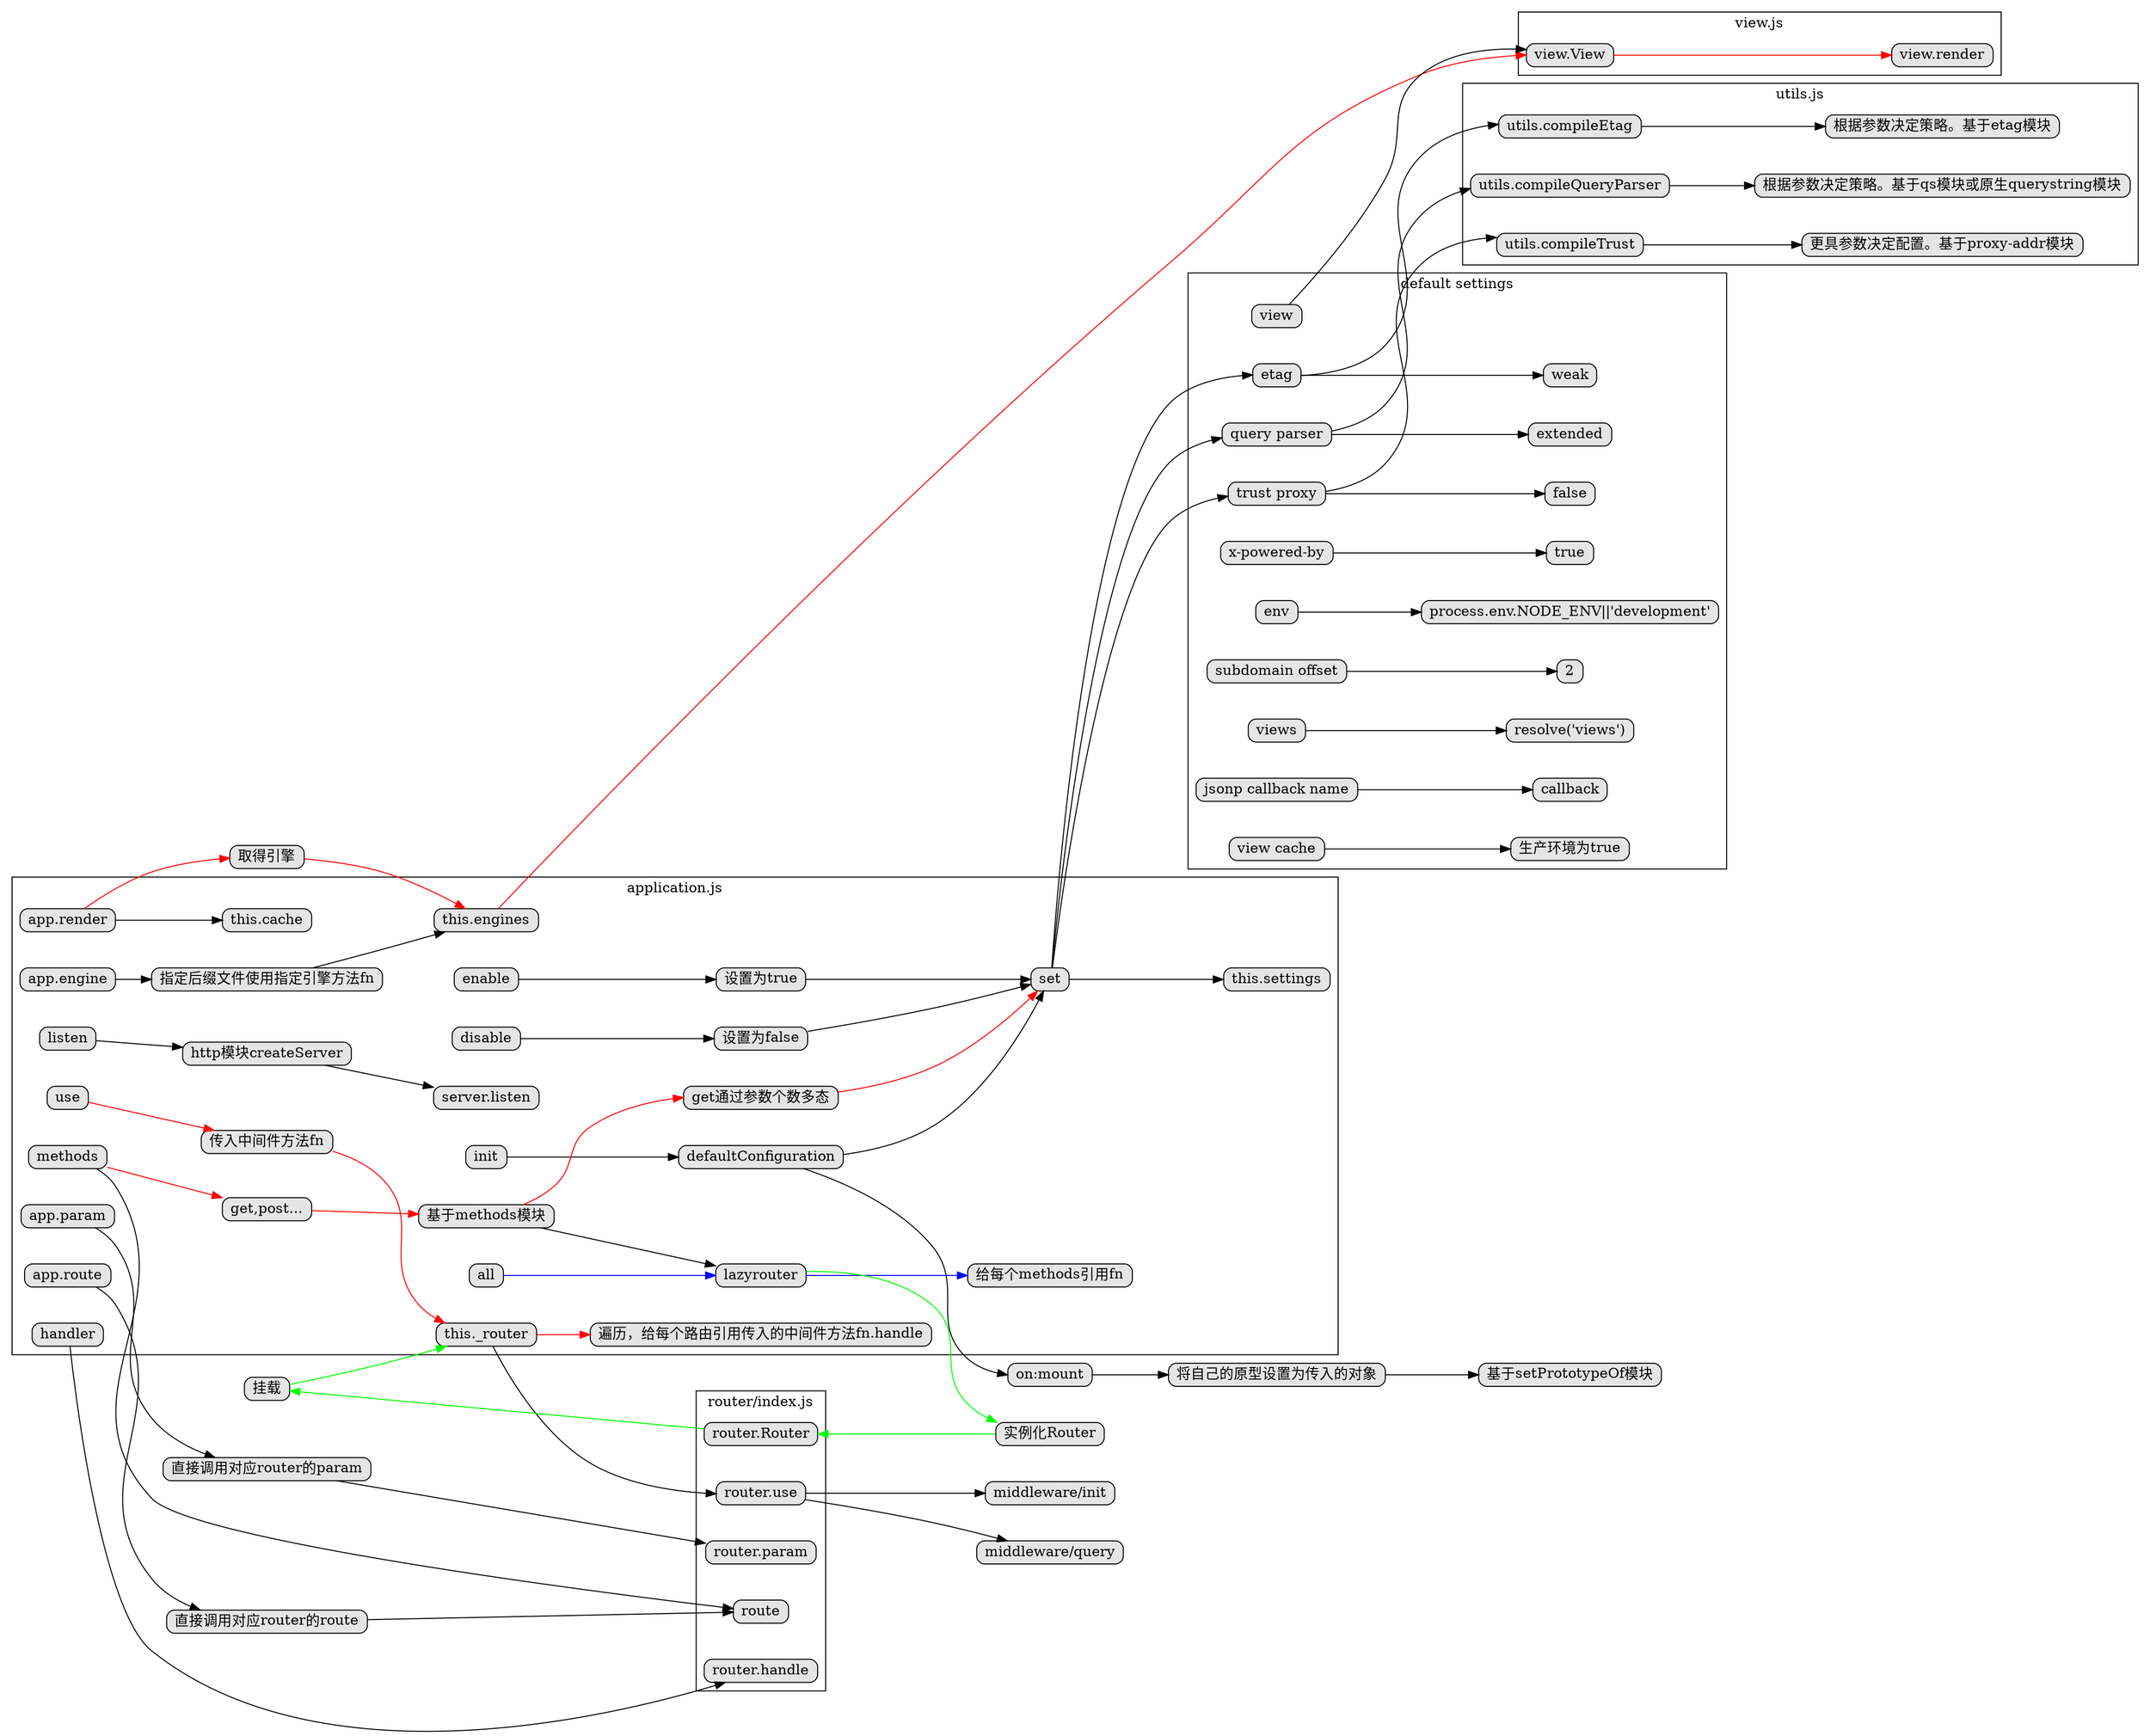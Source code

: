 digraph tree
{
    nodesep=0.5;
    charset="UTF-8";
    rankdir=LR;
    fixedsize=true;
    compound=true;
    node [style="rounded,filled", width=0, height=0, shape=box, fillcolor="#E5E5E5", concentrate=true]

    subgraph cluster_application {
        label = "application.js";
        "this._router"
        "this.settings"
        "this.cache"
        "this.engines"
        "init"
        "defaultConfiguration"
        "set"
        "enable"->"设置为true"->"set"
        "disable"->"设置为false"->"set"
        "methods"->"get,post..." ->"基于methods模块"->"get通过参数个数多态"->"set" [color=red]
        "基于methods模块"->"lazyrouter"
        "lazyrouter"
        "listen"->"http模块createServer"->"server.listen"
        "use"->"传入中间件方法fn" ->"this._router"->"遍历，给每个路由引用传入的中间件方法fn.handle" [color=red]
        "all"->"lazyrouter"->"给每个methods引用fn" [color=blue]
        "handler"
        "app.route"
        "app.engine"->"指定后缀文件使用指定引擎方法fn"->"this.engines"
        "app.param"
        "app.render"->"this.cache"
    }
    "init" -> "defaultConfiguration"

    "defaultConfiguration" -> "set"

    "defaultConfiguration" -> "on:mount" -> "将自己的原型设置为传入的对象" ->"基于setPrototypeOf模块"


    "set" -> "this.settings"
    "set" -> "etag" -> "utils.compileEtag"

    "set" -> "query parser" ->"utils.compileQueryParser"

    "set" -> "trust proxy" -> "utils.compileTrust"

    "lazyrouter" ->"实例化Router"->"router.Router" ->"挂载"->"this._router"[color=green]
    "this._router"->"router.use"->"middleware/query"
    "router.use"->"middleware/init"

    "methods"->"route"
    "handler"->"router.handle"
    "app.route"->"直接调用对应router的route"->"route"
    "app.param"->"直接调用对应router的param"->"router.param"
    "app.render"->"取得引擎"->"this.engines"->"view.View"->"view.render"[color=red];

    subgraph cluster_application_settings {
        label = "default settings";
        "x-powered-by"->"true";
        "etag" -> "weak";
        "env" -> "process.env.NODE_ENV||'development'"
        "query parser" -> "extended";
        "subdomain offset" -> "2";
        "trust proxy" -> "false";
        "view";
        "views" -> "resolve('views')";
        "jsonp callback name" -> "callback";
        "view cache" -> "生产环境为true";
    }
    "view" -> "view.View";

    subgraph cluster_utils {
        label = "utils.js";
        "utils.compileEtag" -> "根据参数决定策略。基于etag模块";
        "utils.compileQueryParser" -> "根据参数决定策略。基于qs模块或原生querystring模块";
        "utils.compileTrust" -> "更具参数决定配置。基于proxy-addr模块";
    }

    subgraph cluster_view {
        label = "view.js";
        "view.View";
        "view.render"
    }

    subgraph cluster_Router {
        label = "router/index.js";
        "router.Router";
        "router.use"
        "router.handle"
        "route"
        "router.param"
    }
}